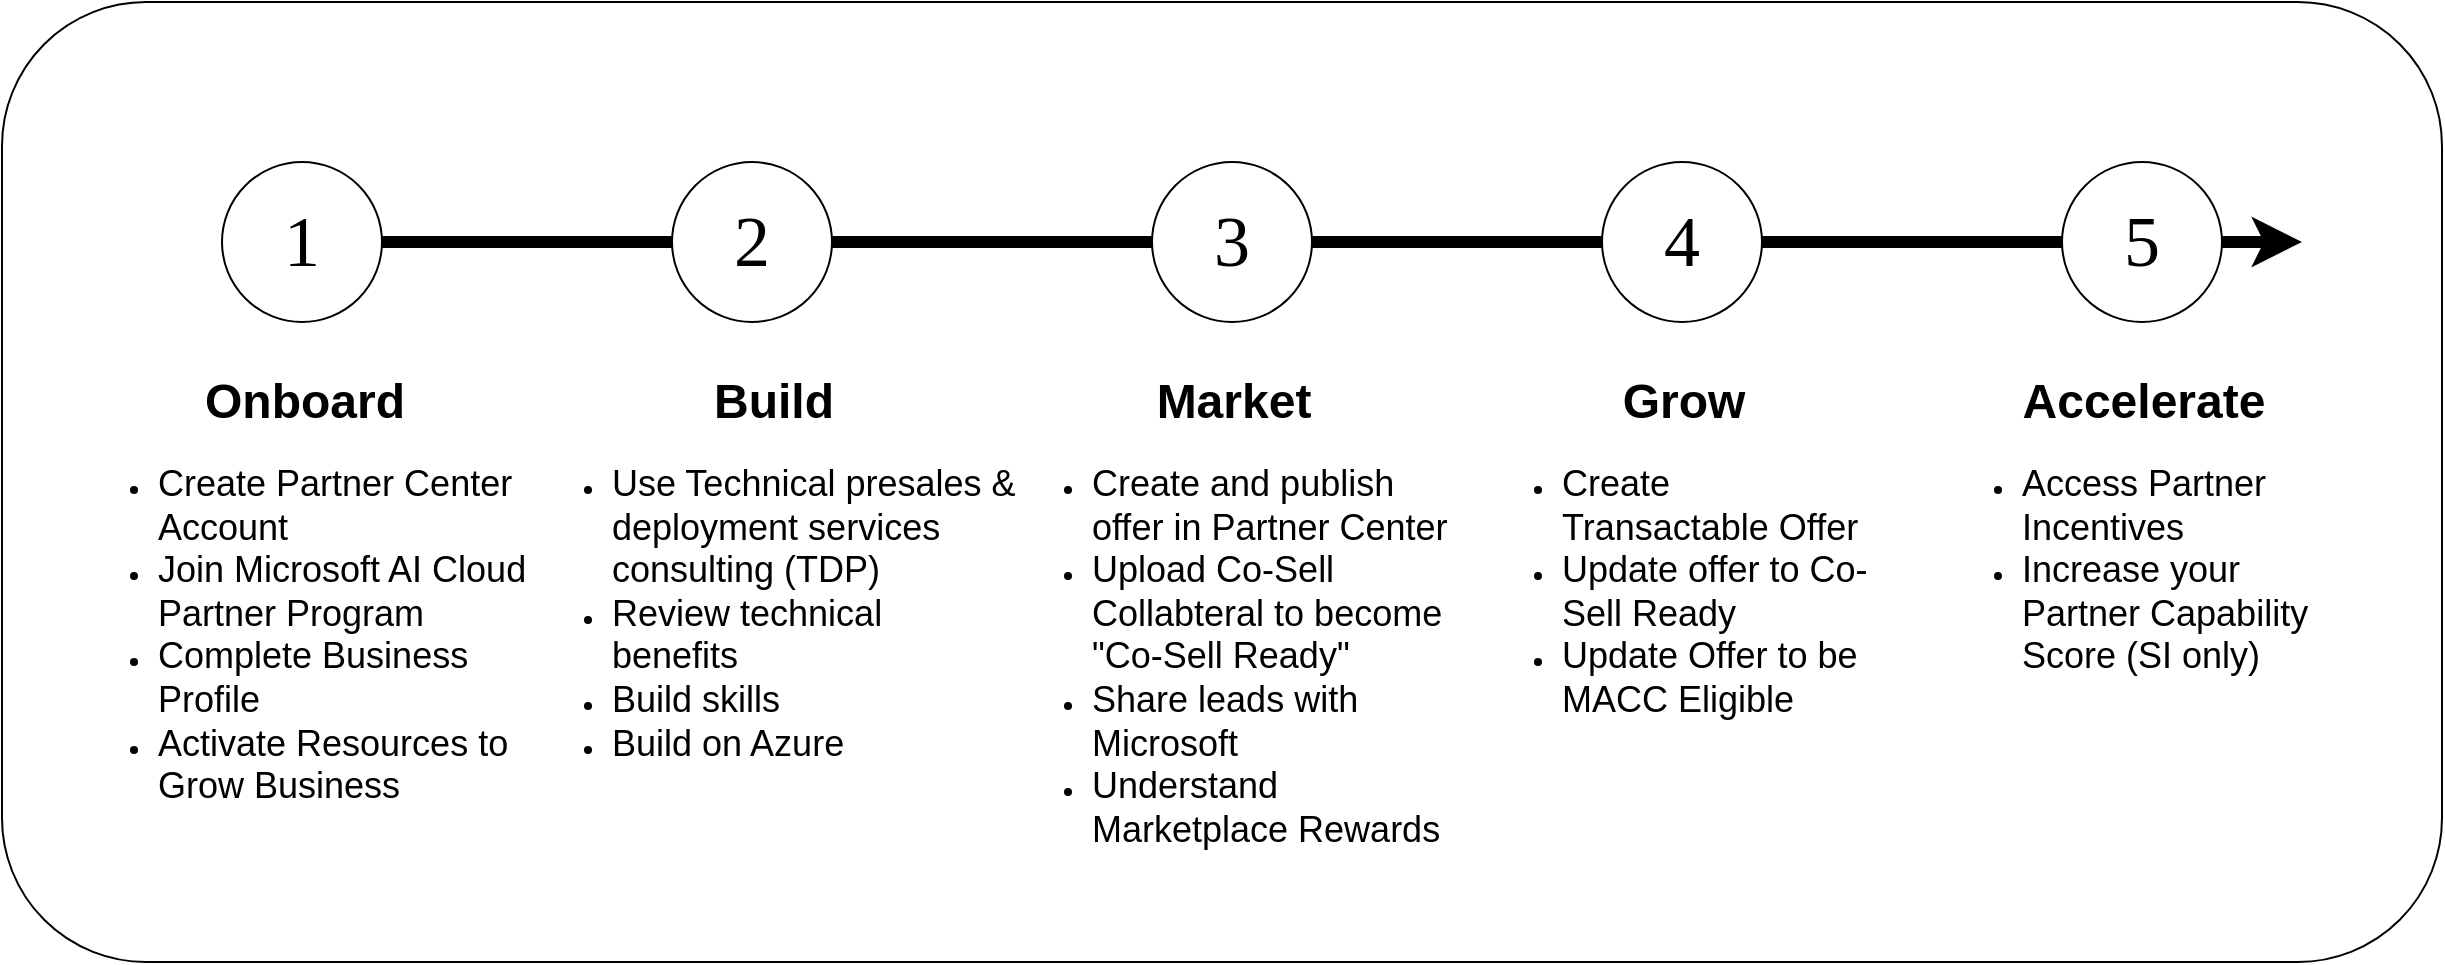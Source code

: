 <mxfile>
    <diagram id="wD_UqGKsujkhyQsqiyyg" name="Page-1">
        <mxGraphModel dx="1280" dy="651" grid="1" gridSize="10" guides="1" tooltips="1" connect="1" arrows="1" fold="1" page="1" pageScale="1" pageWidth="850" pageHeight="1100" math="0" shadow="0">
            <root>
                <mxCell id="0"/>
                <mxCell id="1" parent="0"/>
                <mxCell id="19" value="" style="rounded=1;whiteSpace=wrap;html=1;fontFamily=Tahoma;fontSize=36;" parent="1" vertex="1">
                    <mxGeometry x="90" y="30" width="1220" height="480" as="geometry"/>
                </mxCell>
                <mxCell id="2" value="&lt;h1 style=&quot;text-align: center;&quot;&gt;Onboard&lt;/h1&gt;&lt;p&gt;&lt;/p&gt;&lt;ul&gt;&lt;li style=&quot;&quot;&gt;&lt;span style=&quot;background-color: initial;&quot;&gt;&lt;font style=&quot;font-size: 18px;&quot;&gt;Create Partner Center Account&lt;/font&gt;&lt;/span&gt;&lt;/li&gt;&lt;li style=&quot;&quot;&gt;&lt;font style=&quot;font-size: 18px;&quot;&gt;Join Microsoft AI Cloud Partner Program&lt;/font&gt;&lt;/li&gt;&lt;li style=&quot;&quot;&gt;&lt;font style=&quot;font-size: 18px;&quot;&gt;Complete Business Profile&lt;/font&gt;&lt;/li&gt;&lt;li style=&quot;&quot;&gt;&lt;font style=&quot;font-size: 18px;&quot;&gt;Activate Resources to Grow Business&lt;/font&gt;&lt;/li&gt;&lt;/ul&gt;&lt;p&gt;&lt;span style=&quot;background-color: initial;&quot;&gt;&lt;font size=&quot;3&quot;&gt;&amp;nbsp;&lt;/font&gt;&lt;/span&gt;&lt;br&gt;&lt;/p&gt;" style="text;html=1;strokeColor=none;fillColor=none;spacing=5;spacingTop=-20;whiteSpace=wrap;overflow=hidden;rounded=0;" parent="1" vertex="1">
                    <mxGeometry x="122.5" y="210" width="235" height="280" as="geometry"/>
                </mxCell>
                <mxCell id="3" value="&lt;h1 style=&quot;text-align: center;&quot;&gt;Build&lt;/h1&gt;&lt;p&gt;&lt;/p&gt;&lt;ul&gt;&lt;li style=&quot;&quot;&gt;&lt;font style=&quot;font-size: 18px;&quot;&gt;&lt;p style=&quot;border-color: var(--border-color); font-variant-numeric: normal; font-variant-east-asian: normal; font-variant-alternates: normal; font-kerning: auto; font-optical-sizing: auto; font-feature-settings: normal; font-variation-settings: normal; font-variant-position: normal; font-stretch: normal; line-height: normal; background-color: initial; margin: 0px; display: inline !important;&quot; class=&quot;p1&quot;&gt;Use Technical presales&amp;nbsp;&lt;/p&gt;&amp;amp; deployment services consulting (TDP)&lt;/font&gt;&lt;/li&gt;&lt;li&gt;&lt;font style=&quot;font-size: 18px;&quot;&gt;Review technical benefits&lt;/font&gt;&lt;/li&gt;&lt;li&gt;&lt;font style=&quot;font-size: 18px;&quot;&gt;Build skills&lt;/font&gt;&lt;/li&gt;&lt;li&gt;&lt;font style=&quot;font-size: 18px;&quot;&gt;Build on Azure&lt;/font&gt;&lt;/li&gt;&lt;/ul&gt;" style="text;html=1;strokeColor=none;fillColor=none;spacing=5;spacingTop=-20;whiteSpace=wrap;overflow=hidden;rounded=0;" parent="1" vertex="1">
                    <mxGeometry x="350" y="210" width="250" height="200" as="geometry"/>
                </mxCell>
                <mxCell id="4" value="&lt;h1 style=&quot;text-align: center;&quot;&gt;Market&lt;/h1&gt;&lt;p&gt;&lt;/p&gt;&lt;ul&gt;&lt;li style=&quot;&quot;&gt;&lt;span style=&quot;background-color: initial;&quot;&gt;&lt;font style=&quot;font-size: 18px;&quot;&gt;Create and publish offer in Partner Center&lt;/font&gt;&lt;/span&gt;&lt;/li&gt;&lt;li style=&quot;&quot;&gt;&lt;font style=&quot;font-size: 18px;&quot;&gt;Upload Co-Sell Collabteral to become &quot;Co-Sell Ready&quot;&lt;/font&gt;&lt;/li&gt;&lt;li style=&quot;&quot;&gt;&lt;font style=&quot;font-size: 18px;&quot;&gt;Share leads with Microsoft&lt;/font&gt;&lt;/li&gt;&lt;li style=&quot;&quot;&gt;&lt;font style=&quot;font-size: 18px;&quot;&gt;Understand Marketplace Rewards&lt;/font&gt;&lt;/li&gt;&lt;/ul&gt;" style="text;html=1;strokeColor=none;fillColor=none;spacing=5;spacingTop=-20;whiteSpace=wrap;overflow=hidden;rounded=0;" parent="1" vertex="1">
                    <mxGeometry x="590" y="210" width="230" height="290" as="geometry"/>
                </mxCell>
                <mxCell id="5" value="&lt;h1 style=&quot;text-align: center;&quot;&gt;Grow&lt;/h1&gt;&lt;p&gt;&lt;/p&gt;&lt;ul&gt;&lt;li style=&quot;&quot;&gt;&lt;span style=&quot;background-color: initial;&quot;&gt;&lt;font style=&quot;font-size: 18px;&quot;&gt;Create Transactable Offer&lt;/font&gt;&lt;/span&gt;&lt;/li&gt;&lt;li style=&quot;&quot;&gt;&lt;span style=&quot;background-color: initial;&quot;&gt;&lt;font style=&quot;font-size: 18px;&quot;&gt;Update offer to Co-Sell Ready&lt;/font&gt;&lt;/span&gt;&lt;/li&gt;&lt;li style=&quot;&quot;&gt;&lt;span style=&quot;background-color: initial;&quot;&gt;&lt;font style=&quot;font-size: 18px;&quot;&gt;Update Offer to be MACC Eligible&lt;/font&gt;&lt;/span&gt;&lt;/li&gt;&lt;/ul&gt;" style="text;html=1;strokeColor=none;fillColor=none;spacing=5;spacingTop=-20;whiteSpace=wrap;overflow=hidden;rounded=0;" parent="1" vertex="1">
                    <mxGeometry x="825" y="210" width="210" height="200" as="geometry"/>
                </mxCell>
                <mxCell id="6" value="&lt;h1 style=&quot;text-align: center;&quot;&gt;Accelerate&lt;/h1&gt;&lt;p&gt;&lt;/p&gt;&lt;ul&gt;&lt;li style=&quot;&quot;&gt;&lt;span style=&quot;background-color: initial;&quot;&gt;&lt;font style=&quot;font-size: 18px;&quot;&gt;Access Partner Incentives&lt;/font&gt;&lt;/span&gt;&lt;/li&gt;&lt;li style=&quot;&quot;&gt;&lt;font style=&quot;font-size: 18px;&quot;&gt;Increase your Partner Capability Score (SI only)&lt;/font&gt;&lt;/li&gt;&lt;/ul&gt;" style="text;html=1;strokeColor=none;fillColor=none;spacing=5;spacingTop=-20;whiteSpace=wrap;overflow=hidden;rounded=0;" parent="1" vertex="1">
                    <mxGeometry x="1055" y="210" width="210" height="200" as="geometry"/>
                </mxCell>
                <mxCell id="7" value="" style="endArrow=classic;html=1;strokeWidth=6;startArrow=none;" parent="1" source="17" edge="1">
                    <mxGeometry width="50" height="50" relative="1" as="geometry">
                        <mxPoint x="220" y="150" as="sourcePoint"/>
                        <mxPoint x="1240" y="150" as="targetPoint"/>
                    </mxGeometry>
                </mxCell>
                <mxCell id="12" value="" style="endArrow=none;html=1;strokeWidth=6;" parent="1" target="11" edge="1">
                    <mxGeometry width="50" height="50" relative="1" as="geometry">
                        <mxPoint x="220" y="150" as="sourcePoint"/>
                        <mxPoint x="1240" y="150" as="targetPoint"/>
                    </mxGeometry>
                </mxCell>
                <mxCell id="11" value="&lt;font face=&quot;Tahoma&quot;&gt;&lt;span style=&quot;font-size: 36px;&quot;&gt;2&lt;/span&gt;&lt;/font&gt;" style="ellipse;whiteSpace=wrap;html=1;aspect=fixed;" parent="1" vertex="1">
                    <mxGeometry x="425" y="110" width="80" height="80" as="geometry"/>
                </mxCell>
                <mxCell id="10" value="&lt;font style=&quot;font-size: 36px;&quot; face=&quot;Tahoma&quot;&gt;1&lt;/font&gt;" style="ellipse;whiteSpace=wrap;html=1;aspect=fixed;" parent="1" vertex="1">
                    <mxGeometry x="200" y="110" width="80" height="80" as="geometry"/>
                </mxCell>
                <mxCell id="14" value="" style="endArrow=none;html=1;strokeWidth=6;startArrow=none;" parent="1" source="11" target="13" edge="1">
                    <mxGeometry width="50" height="50" relative="1" as="geometry">
                        <mxPoint x="505" y="150" as="sourcePoint"/>
                        <mxPoint x="1240" y="150" as="targetPoint"/>
                    </mxGeometry>
                </mxCell>
                <mxCell id="13" value="&lt;font face=&quot;Tahoma&quot;&gt;&lt;span style=&quot;font-size: 36px;&quot;&gt;3&lt;/span&gt;&lt;/font&gt;" style="ellipse;whiteSpace=wrap;html=1;aspect=fixed;" parent="1" vertex="1">
                    <mxGeometry x="665" y="110" width="80" height="80" as="geometry"/>
                </mxCell>
                <mxCell id="16" value="" style="endArrow=none;html=1;strokeWidth=6;startArrow=none;" parent="1" source="13" target="15" edge="1">
                    <mxGeometry width="50" height="50" relative="1" as="geometry">
                        <mxPoint x="735" y="150" as="sourcePoint"/>
                        <mxPoint x="1240" y="150" as="targetPoint"/>
                    </mxGeometry>
                </mxCell>
                <mxCell id="15" value="&lt;font face=&quot;Tahoma&quot;&gt;&lt;span style=&quot;font-size: 36px;&quot;&gt;4&lt;/span&gt;&lt;/font&gt;" style="ellipse;whiteSpace=wrap;html=1;aspect=fixed;" parent="1" vertex="1">
                    <mxGeometry x="890" y="110" width="80" height="80" as="geometry"/>
                </mxCell>
                <mxCell id="18" value="" style="endArrow=none;html=1;strokeWidth=6;startArrow=none;" parent="1" source="15" target="17" edge="1">
                    <mxGeometry width="50" height="50" relative="1" as="geometry">
                        <mxPoint x="960" y="150" as="sourcePoint"/>
                        <mxPoint x="1240" y="150" as="targetPoint"/>
                    </mxGeometry>
                </mxCell>
                <mxCell id="17" value="&lt;font face=&quot;Tahoma&quot;&gt;&lt;span style=&quot;font-size: 36px;&quot;&gt;5&lt;/span&gt;&lt;/font&gt;" style="ellipse;whiteSpace=wrap;html=1;aspect=fixed;" parent="1" vertex="1">
                    <mxGeometry x="1120" y="110" width="80" height="80" as="geometry"/>
                </mxCell>
            </root>
        </mxGraphModel>
    </diagram>
</mxfile>
